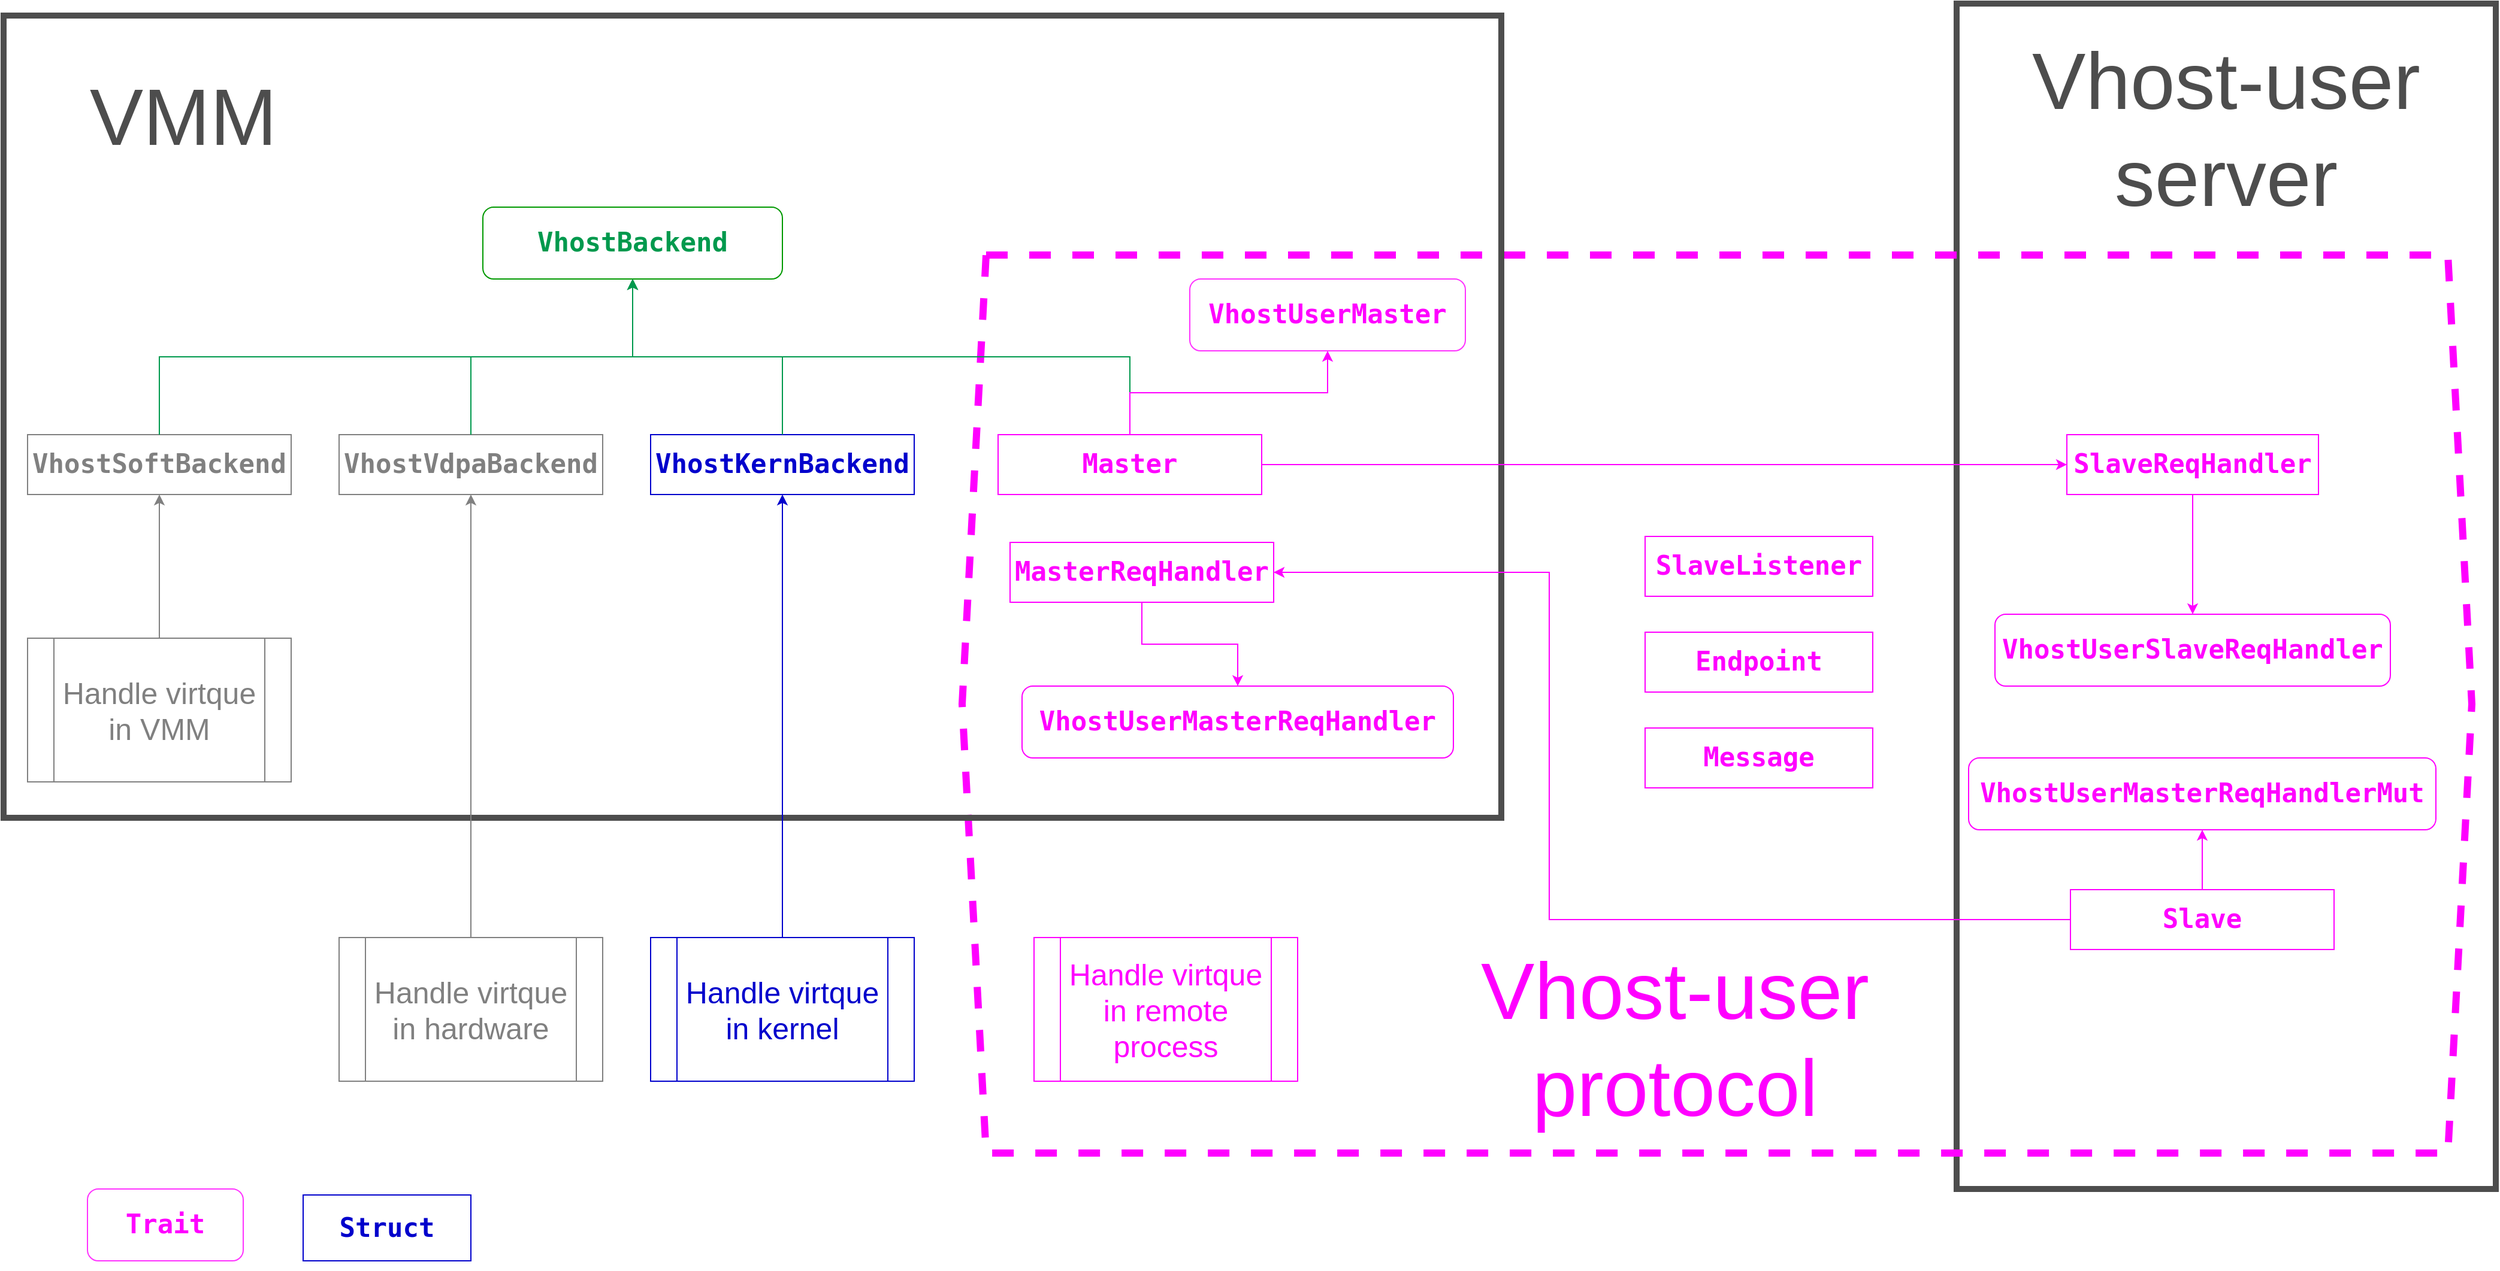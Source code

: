 <mxfile version="14.2.4" type="embed">
    <diagram id="xCgrIAQPDQM0eynUYBOE" name="Page-1">
        <mxGraphModel dx="3446" dy="1284" grid="1" gridSize="10" guides="1" tooltips="1" connect="1" arrows="1" fold="1" page="1" pageScale="1" pageWidth="850" pageHeight="1100" math="0" shadow="0">
            <root>
                <mxCell id="0"/>
                <mxCell id="1" parent="0"/>
                <mxCell id="46" value="&lt;br&gt;&lt;br&gt;&lt;br&gt;&lt;br&gt;&lt;br&gt;&lt;br&gt;&lt;br&gt;&lt;br&gt;&lt;br&gt;&lt;br&gt;&lt;br&gt;&lt;br&gt;&lt;br&gt;&lt;br&gt;&lt;br&gt;&lt;br&gt;" style="rounded=0;whiteSpace=wrap;html=1;labelBackgroundColor=none;sketch=0;fontSize=25;fontColor=#FF00FF;fillColor=none;strokeColor=#4D4D4D;strokeWidth=5;" vertex="1" parent="1">
                    <mxGeometry x="1620" y="27" width="450" height="990" as="geometry"/>
                </mxCell>
                <mxCell id="47" value="" style="shape=hexagon;perimeter=hexagonPerimeter2;whiteSpace=wrap;html=1;fixedSize=1;rounded=0;labelBackgroundColor=none;sketch=0;fillColor=none;fontSize=25;dashed=1;strokeWidth=6;fontColor=#FF00FF;strokeColor=#FF00FF;" vertex="1" parent="1">
                    <mxGeometry x="790" y="237" width="1260" height="750" as="geometry"/>
                </mxCell>
                <mxCell id="44" value="" style="rounded=0;whiteSpace=wrap;html=1;labelBackgroundColor=none;sketch=0;fontSize=25;fontColor=#FF00FF;fillColor=none;strokeColor=#4D4D4D;strokeWidth=5;" vertex="1" parent="1">
                    <mxGeometry x="-10" y="37" width="1250" height="670" as="geometry"/>
                </mxCell>
                <mxCell id="2" value="&lt;pre style=&quot;font-family: &amp;quot;jetbrains mono&amp;quot;, monospace; font-size: 16.5pt;&quot;&gt;MasterReqHandler&lt;/pre&gt;" style="rounded=0;whiteSpace=wrap;html=1;fontStyle=1;labelBackgroundColor=none;fontColor=#FF00FF;strokeColor=#FF00FF;" parent="1" vertex="1">
                    <mxGeometry x="830" y="477" width="220" height="50" as="geometry"/>
                </mxCell>
                <mxCell id="4" value="&lt;pre style=&quot;font-size: 16.5pt; font-weight: 700; font-family: &amp;quot;jetbrains mono&amp;quot;, monospace;&quot;&gt;VhostUserMasterReqHandler&lt;/pre&gt;" style="rounded=1;whiteSpace=wrap;html=1;labelBackgroundColor=none;fontColor=#FF00FF;strokeColor=#FF00FF;" parent="1" vertex="1">
                    <mxGeometry x="840" y="597" width="360" height="60" as="geometry"/>
                </mxCell>
                <mxCell id="6" style="edgeStyle=orthogonalEdgeStyle;rounded=0;orthogonalLoop=1;jettySize=auto;html=1;exitX=0;exitY=0.5;exitDx=0;exitDy=0;entryX=1;entryY=0.5;entryDx=0;entryDy=0;labelBackgroundColor=none;fontColor=#FF00FF;strokeColor=#FF00FF;" edge="1" parent="1" source="5" target="2">
                    <mxGeometry relative="1" as="geometry">
                        <Array as="points">
                            <mxPoint x="1280" y="792"/>
                            <mxPoint x="1280" y="502"/>
                        </Array>
                    </mxGeometry>
                </mxCell>
                <mxCell id="5" value="&lt;pre style=&quot;font-family: &amp;quot;jetbrains mono&amp;quot;, monospace; font-size: 16.5pt;&quot;&gt;&lt;pre style=&quot;font-family: &amp;quot;jetbrains mono&amp;quot; , monospace ; font-size: 16.5pt&quot;&gt;Slave&lt;/pre&gt;&lt;/pre&gt;" style="rounded=0;whiteSpace=wrap;html=1;fontStyle=1;labelBackgroundColor=none;fontColor=#FF00FF;strokeColor=#FF00FF;" parent="1" vertex="1">
                    <mxGeometry x="1715" y="767" width="220" height="50" as="geometry"/>
                </mxCell>
                <mxCell id="7" value="&lt;pre style=&quot;font-size: 16.5pt; font-weight: 700; font-family: &amp;quot;jetbrains mono&amp;quot;, monospace;&quot;&gt;VhostUserMasterReqHandlerMut&lt;/pre&gt;" style="rounded=1;whiteSpace=wrap;html=1;labelBackgroundColor=none;fontColor=#FF00FF;strokeColor=#FF00FF;" vertex="1" parent="1">
                    <mxGeometry x="1630" y="657" width="390" height="60" as="geometry"/>
                </mxCell>
                <mxCell id="8" style="edgeStyle=orthogonalEdgeStyle;rounded=0;orthogonalLoop=1;jettySize=auto;html=1;exitX=0.5;exitY=1;exitDx=0;exitDy=0;labelBackgroundColor=none;fontColor=#FF00FF;strokeColor=#FF00FF;" edge="1" parent="1" source="2" target="4">
                    <mxGeometry relative="1" as="geometry">
                        <mxPoint x="950" y="657" as="sourcePoint"/>
                        <mxPoint x="680" y="717" as="targetPoint"/>
                    </mxGeometry>
                </mxCell>
                <mxCell id="10" value="&lt;pre style=&quot;font-family: &amp;quot;jetbrains mono&amp;quot;, monospace; font-size: 16.5pt;&quot;&gt;&lt;pre style=&quot;font-family: &amp;quot;jetbrains mono&amp;quot; , monospace ; font-size: 16.5pt&quot;&gt;SlaveListener&lt;/pre&gt;&lt;/pre&gt;" style="rounded=0;whiteSpace=wrap;html=1;fontStyle=1;labelBackgroundColor=none;fontColor=#FF00FF;strokeColor=#FF00FF;" vertex="1" parent="1">
                    <mxGeometry x="1360" y="472" width="190" height="50" as="geometry"/>
                </mxCell>
                <mxCell id="11" value="&lt;pre style=&quot;font-family: &amp;quot;jetbrains mono&amp;quot;, monospace; font-size: 16.5pt;&quot;&gt;&lt;pre style=&quot;font-family: &amp;quot;jetbrains mono&amp;quot; , monospace ; font-size: 16.5pt&quot;&gt;&lt;pre style=&quot;font-family: &amp;quot;jetbrains mono&amp;quot; , monospace ; font-size: 16.5pt&quot;&gt;SlaveReqHandler&lt;/pre&gt;&lt;/pre&gt;&lt;/pre&gt;" style="rounded=0;whiteSpace=wrap;html=1;fontStyle=1;labelBackgroundColor=none;fontColor=#FF00FF;strokeColor=#FF00FF;" vertex="1" parent="1">
                    <mxGeometry x="1712" y="387" width="210" height="50" as="geometry"/>
                </mxCell>
                <mxCell id="14" value="&lt;pre style=&quot;font-size: 16.5pt; font-weight: 700; font-family: &amp;quot;jetbrains mono&amp;quot;, monospace;&quot;&gt;&lt;pre style=&quot;font-family: &amp;quot;jetbrains mono&amp;quot;, monospace; font-size: 16.5pt;&quot;&gt;VhostUserSlaveReqHandler&lt;/pre&gt;&lt;/pre&gt;" style="rounded=1;whiteSpace=wrap;html=1;labelBackgroundColor=none;fontColor=#FF00FF;strokeColor=#FF00FF;" vertex="1" parent="1">
                    <mxGeometry x="1652" y="537" width="330" height="60" as="geometry"/>
                </mxCell>
                <mxCell id="15" style="edgeStyle=orthogonalEdgeStyle;rounded=0;orthogonalLoop=1;jettySize=auto;html=1;exitX=0.5;exitY=1;exitDx=0;exitDy=0;entryX=0.5;entryY=0;entryDx=0;entryDy=0;labelBackgroundColor=none;fontColor=#FF00FF;strokeColor=#FF00FF;" edge="1" parent="1" source="11" target="14">
                    <mxGeometry relative="1" as="geometry">
                        <mxPoint x="1202" y="567" as="sourcePoint"/>
                        <mxPoint x="1202" y="667" as="targetPoint"/>
                    </mxGeometry>
                </mxCell>
                <mxCell id="16" value="&lt;pre style=&quot;font-size: 16.5pt; font-weight: 700; font-family: &amp;quot;jetbrains mono&amp;quot;, monospace;&quot;&gt;VhostBackend&lt;/pre&gt;" style="rounded=1;whiteSpace=wrap;html=1;labelBackgroundColor=none;fontColor=#00994D;strokeColor=#009900;" vertex="1" parent="1">
                    <mxGeometry x="390" y="197" width="250" height="60" as="geometry"/>
                </mxCell>
                <mxCell id="17" value="&lt;pre style=&quot;font-family: &amp;quot;jetbrains mono&amp;quot;, monospace; font-size: 16.5pt;&quot;&gt;VhostKernBackend&lt;/pre&gt;" style="rounded=0;whiteSpace=wrap;html=1;fontStyle=1;labelBackgroundColor=none;strokeColor=#0000CC;fontColor=#0000CC;" vertex="1" parent="1">
                    <mxGeometry x="530" y="387" width="220" height="50" as="geometry"/>
                </mxCell>
                <mxCell id="18" value="&lt;pre style=&quot;font-family: &amp;quot;jetbrains mono&amp;quot;, monospace; font-size: 16.5pt;&quot;&gt;VhostVdpaBackend&lt;/pre&gt;" style="rounded=0;whiteSpace=wrap;html=1;fontStyle=1;labelBackgroundColor=none;fontColor=#808080;strokeColor=#808080;" vertex="1" parent="1">
                    <mxGeometry x="270" y="387" width="220" height="50" as="geometry"/>
                </mxCell>
                <mxCell id="19" value="&lt;pre style=&quot;font-family: &amp;quot;jetbrains mono&amp;quot; , monospace ; font-size: 16.5pt&quot;&gt;Master&lt;/pre&gt;" style="rounded=0;whiteSpace=wrap;html=1;fontStyle=1;labelBackgroundColor=none;fontColor=#FF00FF;strokeColor=#FF00FF;" vertex="1" parent="1">
                    <mxGeometry x="820" y="387" width="220" height="50" as="geometry"/>
                </mxCell>
                <mxCell id="20" value="&lt;pre style=&quot;font-family: &amp;quot;jetbrains mono&amp;quot; , monospace ; font-size: 16.5pt&quot;&gt;VhostSoftBackend&lt;/pre&gt;" style="rounded=0;whiteSpace=wrap;html=1;fontStyle=1;labelBackgroundColor=none;fontColor=#808080;strokeColor=#808080;" vertex="1" parent="1">
                    <mxGeometry x="10" y="387" width="220" height="50" as="geometry"/>
                </mxCell>
                <mxCell id="21" value="Handle virtque in VMM" style="shape=process;whiteSpace=wrap;html=1;backgroundOutline=1;rounded=0;labelBackgroundColor=none;sketch=0;fontSize=25;fontColor=#808080;strokeColor=#808080;" vertex="1" parent="1">
                    <mxGeometry x="10" y="557" width="220" height="120" as="geometry"/>
                </mxCell>
                <mxCell id="23" value="Handle virtque in hardware" style="shape=process;whiteSpace=wrap;html=1;backgroundOutline=1;rounded=0;labelBackgroundColor=none;sketch=0;fontSize=25;fontColor=#808080;strokeColor=#808080;" vertex="1" parent="1">
                    <mxGeometry x="270" y="807" width="220" height="120" as="geometry"/>
                </mxCell>
                <mxCell id="24" value="Handle virtque in kernel" style="shape=process;whiteSpace=wrap;html=1;backgroundOutline=1;rounded=0;labelBackgroundColor=none;sketch=0;fontSize=25;strokeColor=#0000CC;fontColor=#0000CC;" vertex="1" parent="1">
                    <mxGeometry x="530" y="807" width="220" height="120" as="geometry"/>
                </mxCell>
                <mxCell id="25" style="edgeStyle=orthogonalEdgeStyle;rounded=0;orthogonalLoop=1;jettySize=auto;html=1;exitX=0.5;exitY=0;exitDx=0;exitDy=0;labelBackgroundColor=none;entryX=0.5;entryY=1;entryDx=0;entryDy=0;strokeColor=#0000CC;" edge="1" parent="1" source="24" target="17">
                    <mxGeometry relative="1" as="geometry">
                        <mxPoint x="930" y="647" as="sourcePoint"/>
                        <mxPoint x="930" y="747" as="targetPoint"/>
                    </mxGeometry>
                </mxCell>
                <mxCell id="26" style="edgeStyle=orthogonalEdgeStyle;rounded=0;orthogonalLoop=1;jettySize=auto;html=1;exitX=1;exitY=0.5;exitDx=0;exitDy=0;labelBackgroundColor=none;entryX=0;entryY=0.5;entryDx=0;entryDy=0;fontColor=#FF00FF;strokeColor=#FF00FF;" edge="1" parent="1" source="19" target="11">
                    <mxGeometry relative="1" as="geometry">
                        <mxPoint x="840" y="917" as="sourcePoint"/>
                        <mxPoint x="840" y="1017" as="targetPoint"/>
                    </mxGeometry>
                </mxCell>
                <mxCell id="27" style="edgeStyle=orthogonalEdgeStyle;rounded=0;orthogonalLoop=1;jettySize=auto;html=1;exitX=0.5;exitY=0;exitDx=0;exitDy=0;labelBackgroundColor=none;entryX=0.5;entryY=1;entryDx=0;entryDy=0;fontColor=#808080;strokeColor=#808080;" edge="1" parent="1" source="23" target="18">
                    <mxGeometry relative="1" as="geometry">
                        <mxPoint x="420" y="807" as="sourcePoint"/>
                        <mxPoint x="420" y="907" as="targetPoint"/>
                    </mxGeometry>
                </mxCell>
                <mxCell id="28" style="edgeStyle=orthogonalEdgeStyle;rounded=0;orthogonalLoop=1;jettySize=auto;html=1;exitX=0.5;exitY=0;exitDx=0;exitDy=0;labelBackgroundColor=none;entryX=0.5;entryY=1;entryDx=0;entryDy=0;fontColor=#808080;strokeColor=#808080;" edge="1" parent="1" source="21" target="20">
                    <mxGeometry relative="1" as="geometry">
                        <mxPoint x="240" y="857" as="sourcePoint"/>
                        <mxPoint x="240" y="957" as="targetPoint"/>
                    </mxGeometry>
                </mxCell>
                <mxCell id="30" style="edgeStyle=orthogonalEdgeStyle;rounded=0;orthogonalLoop=1;jettySize=auto;html=1;exitX=0.5;exitY=0;exitDx=0;exitDy=0;labelBackgroundColor=none;entryX=0.5;entryY=1;entryDx=0;entryDy=0;strokeColor=#00994D;" edge="1" parent="1" source="20" target="16">
                    <mxGeometry relative="1" as="geometry">
                        <mxPoint x="910" y="647" as="sourcePoint"/>
                        <mxPoint x="910" y="747" as="targetPoint"/>
                    </mxGeometry>
                </mxCell>
                <mxCell id="31" style="edgeStyle=orthogonalEdgeStyle;rounded=0;orthogonalLoop=1;jettySize=auto;html=1;exitX=0.5;exitY=0;exitDx=0;exitDy=0;labelBackgroundColor=none;strokeColor=#00994D;entryX=0.5;entryY=1;entryDx=0;entryDy=0;" edge="1" parent="1" source="18" target="16">
                    <mxGeometry relative="1" as="geometry">
                        <mxPoint x="1000" y="177" as="sourcePoint"/>
                        <mxPoint x="530" y="227" as="targetPoint"/>
                    </mxGeometry>
                </mxCell>
                <mxCell id="32" style="edgeStyle=orthogonalEdgeStyle;rounded=0;orthogonalLoop=1;jettySize=auto;html=1;exitX=0.5;exitY=0;exitDx=0;exitDy=0;labelBackgroundColor=none;entryX=0.5;entryY=1;entryDx=0;entryDy=0;strokeColor=#00994D;" edge="1" parent="1" source="17" target="16">
                    <mxGeometry relative="1" as="geometry">
                        <mxPoint x="1010" y="127" as="sourcePoint"/>
                        <mxPoint x="1505" y="-73" as="targetPoint"/>
                    </mxGeometry>
                </mxCell>
                <mxCell id="35" value="&lt;pre style=&quot;font-family: &amp;quot;jetbrains mono&amp;quot; , monospace ; font-size: 16.5pt&quot;&gt;&lt;pre style=&quot;font-family: &amp;quot;jetbrains mono&amp;quot; , monospace ; font-size: 16.5pt&quot;&gt;Endpoint&lt;/pre&gt;&lt;/pre&gt;" style="rounded=0;whiteSpace=wrap;html=1;fontStyle=1;labelBackgroundColor=none;fontColor=#FF00FF;strokeColor=#FF00FF;" vertex="1" parent="1">
                    <mxGeometry x="1360" y="552" width="190" height="50" as="geometry"/>
                </mxCell>
                <mxCell id="36" value="&lt;pre style=&quot;font-family: &amp;quot;jetbrains mono&amp;quot; , monospace ; font-size: 16.5pt&quot;&gt;&lt;pre style=&quot;font-family: &amp;quot;jetbrains mono&amp;quot; , monospace ; font-size: 16.5pt&quot;&gt;Message&lt;/pre&gt;&lt;/pre&gt;" style="rounded=0;whiteSpace=wrap;html=1;fontStyle=1;labelBackgroundColor=none;fontColor=#FF00FF;strokeColor=#FF00FF;" vertex="1" parent="1">
                    <mxGeometry x="1360" y="632" width="190" height="50" as="geometry"/>
                </mxCell>
                <mxCell id="37" value="&lt;pre style=&quot;font-size: 16.5pt ; font-weight: 700 ; font-family: &amp;quot;jetbrains mono&amp;quot; , monospace&quot;&gt;&lt;pre style=&quot;font-family: &amp;quot;jetbrains mono&amp;quot; , monospace ; font-size: 16.5pt&quot;&gt;VhostUserMaster&lt;/pre&gt;&lt;/pre&gt;" style="rounded=1;whiteSpace=wrap;html=1;labelBackgroundColor=none;strokeColor=#FF33FF;fontColor=#FF00FF;" vertex="1" parent="1">
                    <mxGeometry x="980" y="257" width="230" height="60" as="geometry"/>
                </mxCell>
                <mxCell id="38" style="edgeStyle=orthogonalEdgeStyle;rounded=0;orthogonalLoop=1;jettySize=auto;html=1;exitX=0.5;exitY=0;exitDx=0;exitDy=0;labelBackgroundColor=none;entryX=0.5;entryY=1;entryDx=0;entryDy=0;strokeColor=#00994D;" edge="1" parent="1" source="19" target="16">
                    <mxGeometry relative="1" as="geometry">
                        <mxPoint x="1030" y="527" as="sourcePoint"/>
                        <mxPoint x="515" y="257" as="targetPoint"/>
                    </mxGeometry>
                </mxCell>
                <mxCell id="39" value="Handle virtque in remote process" style="shape=process;whiteSpace=wrap;html=1;backgroundOutline=1;rounded=0;labelBackgroundColor=none;sketch=0;fontSize=25;fontColor=#FF00FF;strokeColor=#FF00FF;" vertex="1" parent="1">
                    <mxGeometry x="850" y="807" width="220" height="120" as="geometry"/>
                </mxCell>
                <mxCell id="41" style="edgeStyle=orthogonalEdgeStyle;rounded=0;orthogonalLoop=1;jettySize=auto;html=1;exitX=0.5;exitY=0;exitDx=0;exitDy=0;entryX=0.5;entryY=1;entryDx=0;entryDy=0;labelBackgroundColor=none;fontColor=#FF00FF;strokeColor=#FF00FF;" edge="1" parent="1" source="5" target="7">
                    <mxGeometry relative="1" as="geometry">
                        <mxPoint x="1860" y="187" as="sourcePoint"/>
                        <mxPoint x="1860" y="267" as="targetPoint"/>
                    </mxGeometry>
                </mxCell>
                <mxCell id="43" style="edgeStyle=orthogonalEdgeStyle;rounded=0;orthogonalLoop=1;jettySize=auto;html=1;exitX=0.5;exitY=0;exitDx=0;exitDy=0;labelBackgroundColor=none;entryX=0.5;entryY=1;entryDx=0;entryDy=0;strokeColor=#FF00FF;" edge="1" parent="1" source="19" target="37">
                    <mxGeometry relative="1" as="geometry">
                        <mxPoint x="1430" y="187" as="sourcePoint"/>
                        <mxPoint x="2102" y="187" as="targetPoint"/>
                    </mxGeometry>
                </mxCell>
                <mxCell id="49" value="&lt;pre style=&quot;font-size: 16.5pt ; font-weight: 700 ; font-family: &amp;#34;jetbrains mono&amp;#34; , monospace&quot;&gt;&lt;pre style=&quot;font-family: &amp;#34;jetbrains mono&amp;#34; , monospace ; font-size: 16.5pt&quot;&gt;Trait&lt;/pre&gt;&lt;/pre&gt;" style="rounded=1;whiteSpace=wrap;html=1;labelBackgroundColor=none;strokeColor=#FF33FF;fontColor=#FF00FF;" vertex="1" parent="1">
                    <mxGeometry x="60" y="1017" width="130" height="60" as="geometry"/>
                </mxCell>
                <mxCell id="51" value="Vhost-user protocol" style="rounded=1;whiteSpace=wrap;html=1;dashed=1;labelBackgroundColor=none;sketch=0;strokeWidth=5;fontSize=67;fontColor=#FF00FF;fillColor=none;strokeColor=none;" vertex="1" parent="1">
                    <mxGeometry x="1220" y="817" width="330" height="150" as="geometry"/>
                </mxCell>
                <mxCell id="52" value="Vhost-user server" style="rounded=1;whiteSpace=wrap;html=1;dashed=1;labelBackgroundColor=none;sketch=0;strokeWidth=5;fontSize=67;fillColor=none;strokeColor=none;fontColor=#4D4D4D;" vertex="1" parent="1">
                    <mxGeometry x="1680" y="57" width="330" height="150" as="geometry"/>
                </mxCell>
                <mxCell id="53" value="VMM" style="rounded=1;whiteSpace=wrap;html=1;dashed=1;labelBackgroundColor=none;sketch=0;strokeWidth=5;fontSize=67;fillColor=none;strokeColor=none;fontColor=#4D4D4D;" vertex="1" parent="1">
                    <mxGeometry x="20" y="47" width="240" height="150" as="geometry"/>
                </mxCell>
                <mxCell id="54" value="&lt;pre style=&quot;font-family: &amp;#34;jetbrains mono&amp;#34; , monospace ; font-size: 16.5pt&quot;&gt;Struct&lt;/pre&gt;" style="rounded=0;whiteSpace=wrap;html=1;fontStyle=1;labelBackgroundColor=none;strokeColor=#0000CC;fontColor=#0000CC;" vertex="1" parent="1">
                    <mxGeometry x="240" y="1022" width="140" height="55" as="geometry"/>
                </mxCell>
            </root>
        </mxGraphModel>
    </diagram>
</mxfile>